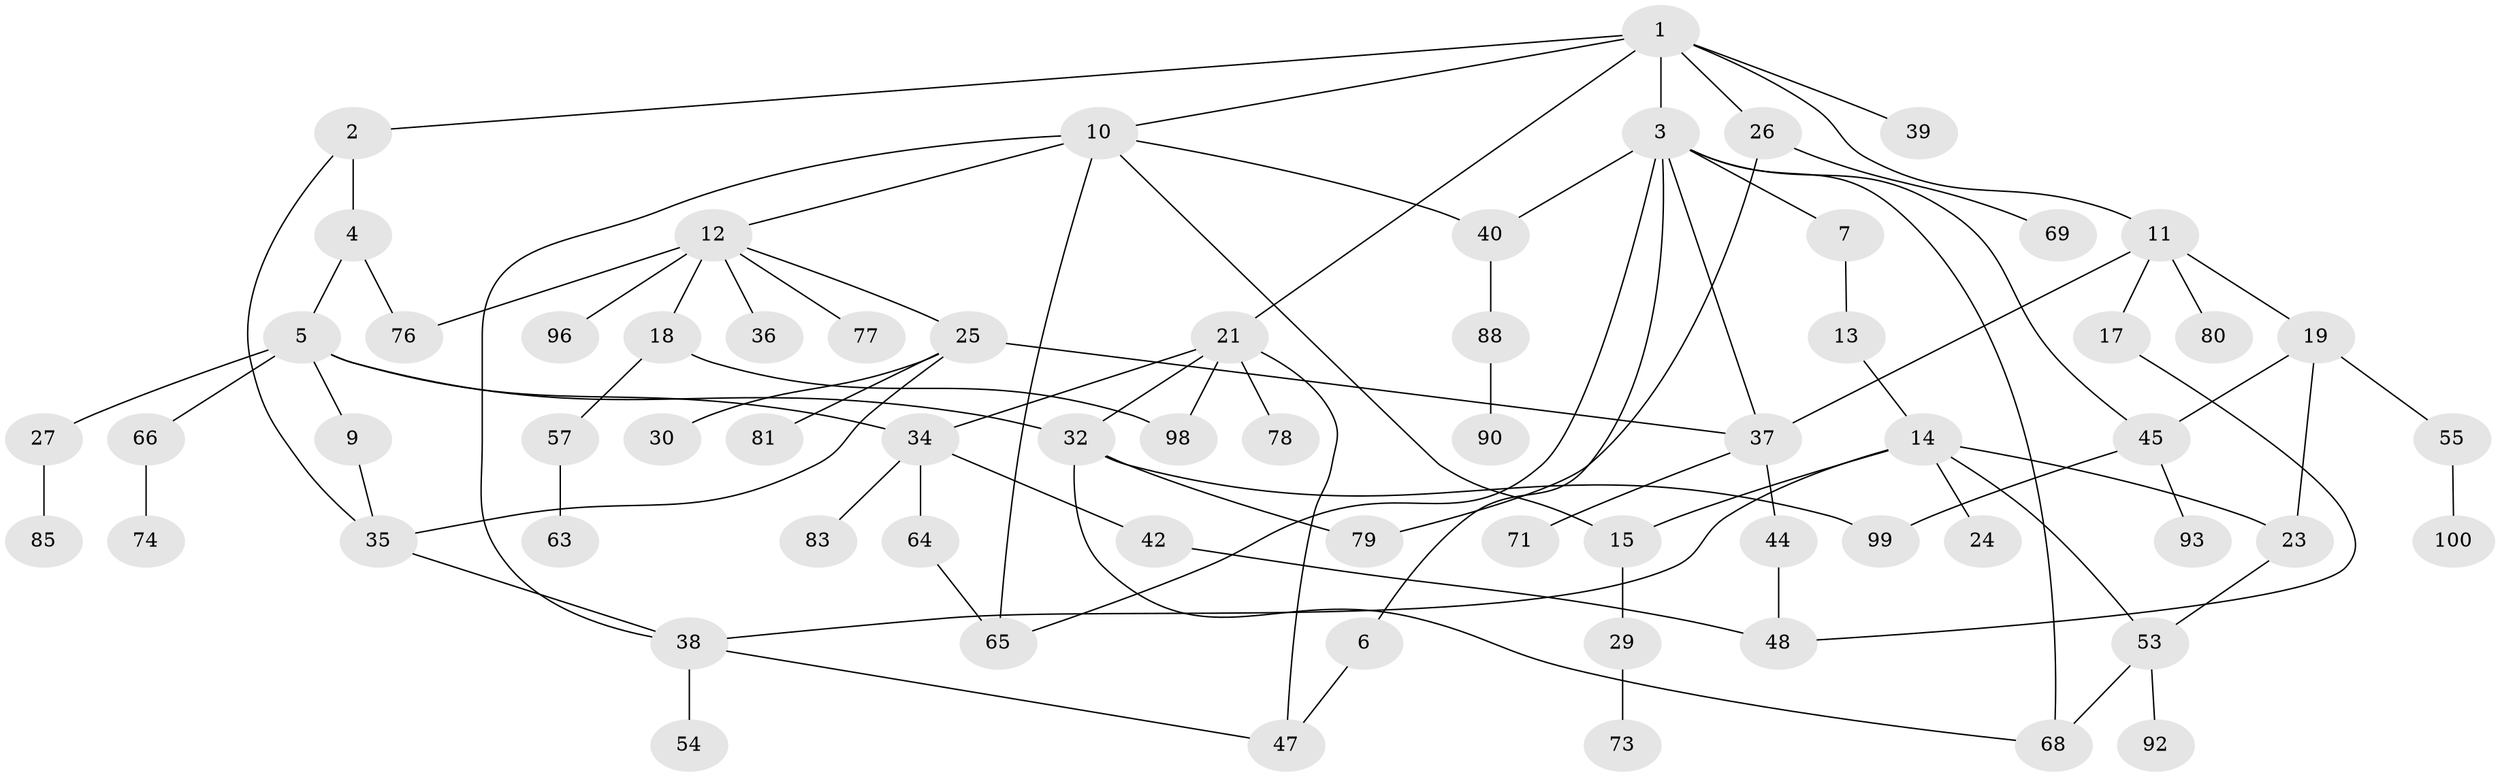 // original degree distribution, {6: 0.03, 3: 0.25, 5: 0.06, 2: 0.34, 7: 0.01, 4: 0.07, 1: 0.24}
// Generated by graph-tools (version 1.1) at 2025/54/02/21/25 11:54:43]
// undirected, 67 vertices, 91 edges
graph export_dot {
graph [start="1"]
  node [color=gray90,style=filled];
  1 [super="+8"];
  2 [super="+43"];
  3 [super="+20"];
  4 [super="+58"];
  5 [super="+46"];
  6;
  7;
  9;
  10 [super="+16"];
  11 [super="+41"];
  12 [super="+22"];
  13 [super="+95"];
  14 [super="+33"];
  15 [super="+97"];
  17;
  18 [super="+89"];
  19 [super="+28"];
  21 [super="+31"];
  23;
  24;
  25 [super="+67"];
  26 [super="+91"];
  27 [super="+70"];
  29;
  30;
  32 [super="+61"];
  34 [super="+75"];
  35 [super="+82"];
  36;
  37 [super="+62"];
  38 [super="+49"];
  39 [super="+94"];
  40;
  42 [super="+52"];
  44;
  45 [super="+56"];
  47 [super="+50"];
  48 [super="+51"];
  53 [super="+59"];
  54;
  55;
  57 [super="+60"];
  63 [super="+72"];
  64 [super="+86"];
  65;
  66;
  68 [super="+84"];
  69;
  71;
  73;
  74;
  76;
  77;
  78;
  79 [super="+87"];
  80;
  81;
  83;
  85;
  88;
  90;
  92;
  93;
  96;
  98;
  99;
  100;
  1 -- 2;
  1 -- 3;
  1 -- 11;
  1 -- 21;
  1 -- 39;
  1 -- 10;
  1 -- 26;
  2 -- 4;
  2 -- 35;
  3 -- 6;
  3 -- 7;
  3 -- 37;
  3 -- 45;
  3 -- 40;
  3 -- 65;
  3 -- 68;
  4 -- 5;
  4 -- 76;
  5 -- 9;
  5 -- 27;
  5 -- 34;
  5 -- 32;
  5 -- 66;
  6 -- 47;
  7 -- 13;
  9 -- 35;
  10 -- 12;
  10 -- 15;
  10 -- 65;
  10 -- 40;
  10 -- 38;
  11 -- 17;
  11 -- 19;
  11 -- 80;
  11 -- 37;
  12 -- 18 [weight=2];
  12 -- 25;
  12 -- 36;
  12 -- 77;
  12 -- 76;
  12 -- 96;
  13 -- 14;
  14 -- 23;
  14 -- 24;
  14 -- 38;
  14 -- 53;
  14 -- 15;
  15 -- 29;
  17 -- 48;
  18 -- 57;
  18 -- 98;
  19 -- 55;
  19 -- 45;
  19 -- 23;
  21 -- 32;
  21 -- 34;
  21 -- 47;
  21 -- 98;
  21 -- 78;
  23 -- 53;
  25 -- 30;
  25 -- 81;
  25 -- 35;
  25 -- 37;
  26 -- 69;
  26 -- 79;
  27 -- 85;
  29 -- 73;
  32 -- 79;
  32 -- 99;
  32 -- 68;
  34 -- 42;
  34 -- 64;
  34 -- 83;
  35 -- 38;
  37 -- 44;
  37 -- 71;
  38 -- 54;
  38 -- 47;
  40 -- 88;
  42 -- 48;
  44 -- 48;
  45 -- 99;
  45 -- 93;
  53 -- 92;
  53 -- 68;
  55 -- 100;
  57 -- 63;
  64 -- 65;
  66 -- 74;
  88 -- 90;
}

